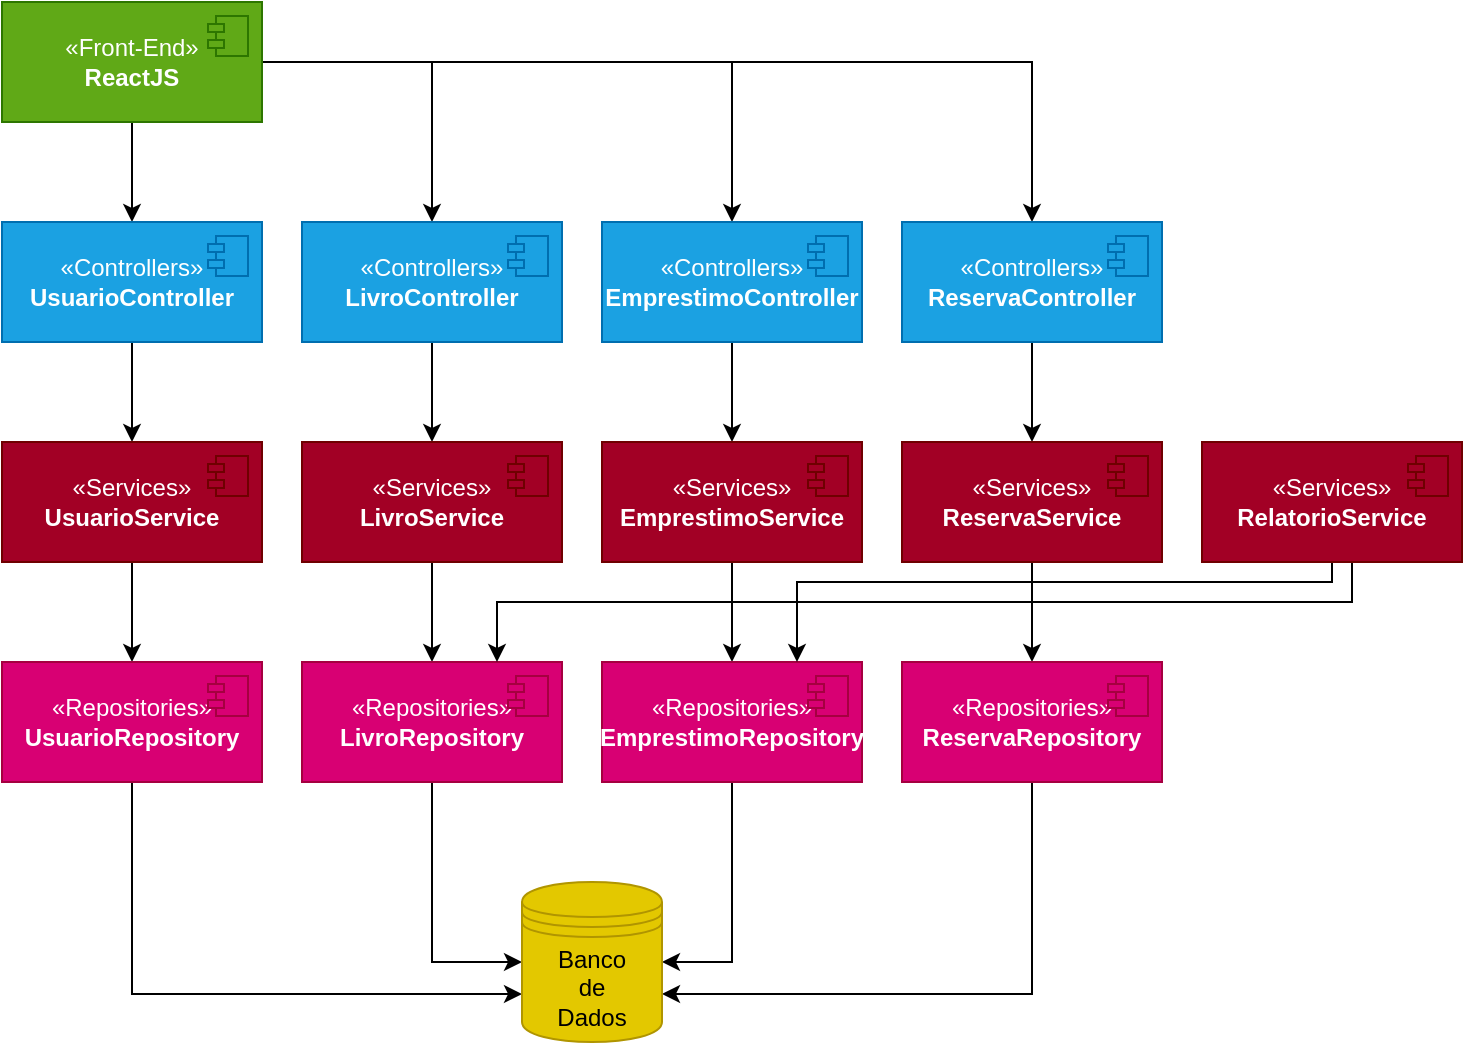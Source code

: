 <mxfile version="28.1.2">
  <diagram name="Página-1" id="z-Ayx0zKnFWMYeDXmUZF">
    <mxGraphModel dx="1043" dy="555" grid="1" gridSize="10" guides="1" tooltips="1" connect="1" arrows="1" fold="1" page="1" pageScale="1" pageWidth="827" pageHeight="1169" math="0" shadow="0">
      <root>
        <mxCell id="0" />
        <mxCell id="1" parent="0" />
        <mxCell id="s22BSp-2CHlA1629Z4m0-24" style="edgeStyle=orthogonalEdgeStyle;rounded=0;orthogonalLoop=1;jettySize=auto;html=1;entryX=0.5;entryY=0;entryDx=0;entryDy=0;" edge="1" parent="1" source="s22BSp-2CHlA1629Z4m0-14" target="s22BSp-2CHlA1629Z4m0-16">
          <mxGeometry relative="1" as="geometry" />
        </mxCell>
        <mxCell id="s22BSp-2CHlA1629Z4m0-25" style="edgeStyle=orthogonalEdgeStyle;rounded=0;orthogonalLoop=1;jettySize=auto;html=1;entryX=0.5;entryY=0;entryDx=0;entryDy=0;" edge="1" parent="1" source="s22BSp-2CHlA1629Z4m0-14" target="s22BSp-2CHlA1629Z4m0-18">
          <mxGeometry relative="1" as="geometry" />
        </mxCell>
        <mxCell id="s22BSp-2CHlA1629Z4m0-26" style="edgeStyle=orthogonalEdgeStyle;rounded=0;orthogonalLoop=1;jettySize=auto;html=1;" edge="1" parent="1" source="s22BSp-2CHlA1629Z4m0-14" target="s22BSp-2CHlA1629Z4m0-20">
          <mxGeometry relative="1" as="geometry" />
        </mxCell>
        <mxCell id="s22BSp-2CHlA1629Z4m0-27" style="edgeStyle=orthogonalEdgeStyle;rounded=0;orthogonalLoop=1;jettySize=auto;html=1;entryX=0.5;entryY=0;entryDx=0;entryDy=0;" edge="1" parent="1" source="s22BSp-2CHlA1629Z4m0-14" target="s22BSp-2CHlA1629Z4m0-22">
          <mxGeometry relative="1" as="geometry" />
        </mxCell>
        <mxCell id="s22BSp-2CHlA1629Z4m0-14" value="«Front-End»&lt;br&gt;&lt;b&gt;ReactJS&lt;/b&gt;" style="html=1;dropTarget=0;whiteSpace=wrap;fillColor=#60a917;fontColor=#ffffff;strokeColor=#2D7600;" vertex="1" parent="1">
          <mxGeometry x="50" y="110" width="130" height="60" as="geometry" />
        </mxCell>
        <mxCell id="s22BSp-2CHlA1629Z4m0-15" value="" style="shape=module;jettyWidth=8;jettyHeight=4;fillColor=#60a917;fontColor=#ffffff;strokeColor=#2D7600;" vertex="1" parent="s22BSp-2CHlA1629Z4m0-14">
          <mxGeometry x="1" width="20" height="20" relative="1" as="geometry">
            <mxPoint x="-27" y="7" as="offset" />
          </mxGeometry>
        </mxCell>
        <mxCell id="s22BSp-2CHlA1629Z4m0-38" style="edgeStyle=orthogonalEdgeStyle;rounded=0;orthogonalLoop=1;jettySize=auto;html=1;entryX=0.5;entryY=0;entryDx=0;entryDy=0;" edge="1" parent="1" source="s22BSp-2CHlA1629Z4m0-16" target="s22BSp-2CHlA1629Z4m0-30">
          <mxGeometry relative="1" as="geometry" />
        </mxCell>
        <mxCell id="s22BSp-2CHlA1629Z4m0-16" value="«Controllers»&lt;br&gt;&lt;b&gt;UsuarioController&lt;/b&gt;" style="html=1;dropTarget=0;whiteSpace=wrap;fillColor=#1ba1e2;fontColor=#ffffff;strokeColor=#006EAF;" vertex="1" parent="1">
          <mxGeometry x="50" y="220" width="130" height="60" as="geometry" />
        </mxCell>
        <mxCell id="s22BSp-2CHlA1629Z4m0-17" value="" style="shape=module;jettyWidth=8;jettyHeight=4;fillColor=#1ba1e2;fontColor=#ffffff;strokeColor=#006EAF;" vertex="1" parent="s22BSp-2CHlA1629Z4m0-16">
          <mxGeometry x="1" width="20" height="20" relative="1" as="geometry">
            <mxPoint x="-27" y="7" as="offset" />
          </mxGeometry>
        </mxCell>
        <mxCell id="s22BSp-2CHlA1629Z4m0-39" style="edgeStyle=orthogonalEdgeStyle;rounded=0;orthogonalLoop=1;jettySize=auto;html=1;entryX=0.5;entryY=0;entryDx=0;entryDy=0;" edge="1" parent="1" source="s22BSp-2CHlA1629Z4m0-18" target="s22BSp-2CHlA1629Z4m0-32">
          <mxGeometry relative="1" as="geometry" />
        </mxCell>
        <mxCell id="s22BSp-2CHlA1629Z4m0-18" value="«Controllers»&lt;br&gt;&lt;b&gt;LivroController&lt;/b&gt;" style="html=1;dropTarget=0;whiteSpace=wrap;fillColor=#1ba1e2;fontColor=#ffffff;strokeColor=#006EAF;" vertex="1" parent="1">
          <mxGeometry x="200" y="220" width="130" height="60" as="geometry" />
        </mxCell>
        <mxCell id="s22BSp-2CHlA1629Z4m0-19" value="" style="shape=module;jettyWidth=8;jettyHeight=4;fillColor=#1ba1e2;fontColor=#ffffff;strokeColor=#006EAF;" vertex="1" parent="s22BSp-2CHlA1629Z4m0-18">
          <mxGeometry x="1" width="20" height="20" relative="1" as="geometry">
            <mxPoint x="-27" y="7" as="offset" />
          </mxGeometry>
        </mxCell>
        <mxCell id="s22BSp-2CHlA1629Z4m0-41" style="edgeStyle=orthogonalEdgeStyle;rounded=0;orthogonalLoop=1;jettySize=auto;html=1;" edge="1" parent="1" source="s22BSp-2CHlA1629Z4m0-20" target="s22BSp-2CHlA1629Z4m0-34">
          <mxGeometry relative="1" as="geometry" />
        </mxCell>
        <mxCell id="s22BSp-2CHlA1629Z4m0-20" value="«Controllers»&lt;br&gt;&lt;b&gt;EmprestimoController&lt;/b&gt;" style="html=1;dropTarget=0;whiteSpace=wrap;fillColor=#1ba1e2;fontColor=#ffffff;strokeColor=#006EAF;" vertex="1" parent="1">
          <mxGeometry x="350" y="220" width="130" height="60" as="geometry" />
        </mxCell>
        <mxCell id="s22BSp-2CHlA1629Z4m0-21" value="" style="shape=module;jettyWidth=8;jettyHeight=4;fillColor=#1ba1e2;fontColor=#ffffff;strokeColor=#006EAF;" vertex="1" parent="s22BSp-2CHlA1629Z4m0-20">
          <mxGeometry x="1" width="20" height="20" relative="1" as="geometry">
            <mxPoint x="-27" y="7" as="offset" />
          </mxGeometry>
        </mxCell>
        <mxCell id="s22BSp-2CHlA1629Z4m0-42" style="edgeStyle=orthogonalEdgeStyle;rounded=0;orthogonalLoop=1;jettySize=auto;html=1;entryX=0.5;entryY=0;entryDx=0;entryDy=0;" edge="1" parent="1" source="s22BSp-2CHlA1629Z4m0-22" target="s22BSp-2CHlA1629Z4m0-36">
          <mxGeometry relative="1" as="geometry" />
        </mxCell>
        <mxCell id="s22BSp-2CHlA1629Z4m0-22" value="«Controllers»&lt;br&gt;&lt;b&gt;ReservaController&lt;/b&gt;" style="html=1;dropTarget=0;whiteSpace=wrap;fillColor=#1ba1e2;fontColor=#ffffff;strokeColor=#006EAF;" vertex="1" parent="1">
          <mxGeometry x="500" y="220" width="130" height="60" as="geometry" />
        </mxCell>
        <mxCell id="s22BSp-2CHlA1629Z4m0-23" value="" style="shape=module;jettyWidth=8;jettyHeight=4;fillColor=#1ba1e2;fontColor=#ffffff;strokeColor=#006EAF;" vertex="1" parent="s22BSp-2CHlA1629Z4m0-22">
          <mxGeometry x="1" width="20" height="20" relative="1" as="geometry">
            <mxPoint x="-27" y="7" as="offset" />
          </mxGeometry>
        </mxCell>
        <mxCell id="s22BSp-2CHlA1629Z4m0-52" style="edgeStyle=orthogonalEdgeStyle;rounded=0;orthogonalLoop=1;jettySize=auto;html=1;entryX=0.5;entryY=0;entryDx=0;entryDy=0;" edge="1" parent="1" source="s22BSp-2CHlA1629Z4m0-30" target="s22BSp-2CHlA1629Z4m0-44">
          <mxGeometry relative="1" as="geometry" />
        </mxCell>
        <mxCell id="s22BSp-2CHlA1629Z4m0-30" value="«Services»&lt;br&gt;&lt;b&gt;UsuarioService&lt;/b&gt;" style="html=1;dropTarget=0;whiteSpace=wrap;fillColor=#a20025;fontColor=#ffffff;strokeColor=#6F0000;" vertex="1" parent="1">
          <mxGeometry x="50" y="330" width="130" height="60" as="geometry" />
        </mxCell>
        <mxCell id="s22BSp-2CHlA1629Z4m0-31" value="" style="shape=module;jettyWidth=8;jettyHeight=4;fillColor=#a20025;fontColor=#ffffff;strokeColor=#6F0000;" vertex="1" parent="s22BSp-2CHlA1629Z4m0-30">
          <mxGeometry x="1" width="20" height="20" relative="1" as="geometry">
            <mxPoint x="-27" y="7" as="offset" />
          </mxGeometry>
        </mxCell>
        <mxCell id="s22BSp-2CHlA1629Z4m0-53" style="edgeStyle=orthogonalEdgeStyle;rounded=0;orthogonalLoop=1;jettySize=auto;html=1;entryX=0.5;entryY=0;entryDx=0;entryDy=0;" edge="1" parent="1" source="s22BSp-2CHlA1629Z4m0-32" target="s22BSp-2CHlA1629Z4m0-46">
          <mxGeometry relative="1" as="geometry" />
        </mxCell>
        <mxCell id="s22BSp-2CHlA1629Z4m0-32" value="«Services»&lt;br&gt;&lt;b&gt;LivroService&lt;/b&gt;" style="html=1;dropTarget=0;whiteSpace=wrap;fillColor=#a20025;fontColor=#ffffff;strokeColor=#6F0000;" vertex="1" parent="1">
          <mxGeometry x="200" y="330" width="130" height="60" as="geometry" />
        </mxCell>
        <mxCell id="s22BSp-2CHlA1629Z4m0-33" value="" style="shape=module;jettyWidth=8;jettyHeight=4;fillColor=#a20025;fontColor=#ffffff;strokeColor=#6F0000;" vertex="1" parent="s22BSp-2CHlA1629Z4m0-32">
          <mxGeometry x="1" width="20" height="20" relative="1" as="geometry">
            <mxPoint x="-27" y="7" as="offset" />
          </mxGeometry>
        </mxCell>
        <mxCell id="s22BSp-2CHlA1629Z4m0-56" style="edgeStyle=orthogonalEdgeStyle;rounded=0;orthogonalLoop=1;jettySize=auto;html=1;entryX=0.5;entryY=0;entryDx=0;entryDy=0;" edge="1" parent="1" source="s22BSp-2CHlA1629Z4m0-34" target="s22BSp-2CHlA1629Z4m0-48">
          <mxGeometry relative="1" as="geometry" />
        </mxCell>
        <mxCell id="s22BSp-2CHlA1629Z4m0-34" value="«Services»&lt;br&gt;&lt;b&gt;EmprestimoService&lt;/b&gt;" style="html=1;dropTarget=0;whiteSpace=wrap;fillColor=#a20025;fontColor=#ffffff;strokeColor=#6F0000;" vertex="1" parent="1">
          <mxGeometry x="350" y="330" width="130" height="60" as="geometry" />
        </mxCell>
        <mxCell id="s22BSp-2CHlA1629Z4m0-35" value="" style="shape=module;jettyWidth=8;jettyHeight=4;fillColor=#a20025;fontColor=#ffffff;strokeColor=#6F0000;" vertex="1" parent="s22BSp-2CHlA1629Z4m0-34">
          <mxGeometry x="1" width="20" height="20" relative="1" as="geometry">
            <mxPoint x="-27" y="7" as="offset" />
          </mxGeometry>
        </mxCell>
        <mxCell id="s22BSp-2CHlA1629Z4m0-57" style="edgeStyle=orthogonalEdgeStyle;rounded=0;orthogonalLoop=1;jettySize=auto;html=1;entryX=0.5;entryY=0;entryDx=0;entryDy=0;" edge="1" parent="1" source="s22BSp-2CHlA1629Z4m0-36" target="s22BSp-2CHlA1629Z4m0-50">
          <mxGeometry relative="1" as="geometry" />
        </mxCell>
        <mxCell id="s22BSp-2CHlA1629Z4m0-36" value="«Services»&lt;br&gt;&lt;b&gt;ReservaService&lt;/b&gt;" style="html=1;dropTarget=0;whiteSpace=wrap;fillColor=#a20025;fontColor=#ffffff;strokeColor=#6F0000;" vertex="1" parent="1">
          <mxGeometry x="500" y="330" width="130" height="60" as="geometry" />
        </mxCell>
        <mxCell id="s22BSp-2CHlA1629Z4m0-37" value="" style="shape=module;jettyWidth=8;jettyHeight=4;fillColor=#a20025;fontColor=#ffffff;strokeColor=#6F0000;" vertex="1" parent="s22BSp-2CHlA1629Z4m0-36">
          <mxGeometry x="1" width="20" height="20" relative="1" as="geometry">
            <mxPoint x="-27" y="7" as="offset" />
          </mxGeometry>
        </mxCell>
        <mxCell id="s22BSp-2CHlA1629Z4m0-71" style="edgeStyle=orthogonalEdgeStyle;rounded=0;orthogonalLoop=1;jettySize=auto;html=1;entryX=0;entryY=0.7;entryDx=0;entryDy=0;" edge="1" parent="1" source="s22BSp-2CHlA1629Z4m0-44" target="s22BSp-2CHlA1629Z4m0-60">
          <mxGeometry relative="1" as="geometry">
            <Array as="points">
              <mxPoint x="115" y="606" />
            </Array>
          </mxGeometry>
        </mxCell>
        <mxCell id="s22BSp-2CHlA1629Z4m0-44" value="«Repositories»&lt;br&gt;&lt;b&gt;UsuarioRepository&lt;/b&gt;" style="html=1;dropTarget=0;whiteSpace=wrap;fillColor=#d80073;fontColor=#ffffff;strokeColor=#A50040;" vertex="1" parent="1">
          <mxGeometry x="50" y="440" width="130" height="60" as="geometry" />
        </mxCell>
        <mxCell id="s22BSp-2CHlA1629Z4m0-45" value="" style="shape=module;jettyWidth=8;jettyHeight=4;fillColor=#d80073;fontColor=#ffffff;strokeColor=#A50040;" vertex="1" parent="s22BSp-2CHlA1629Z4m0-44">
          <mxGeometry x="1" width="20" height="20" relative="1" as="geometry">
            <mxPoint x="-27" y="7" as="offset" />
          </mxGeometry>
        </mxCell>
        <mxCell id="s22BSp-2CHlA1629Z4m0-70" style="edgeStyle=orthogonalEdgeStyle;rounded=0;orthogonalLoop=1;jettySize=auto;html=1;entryX=0;entryY=0.5;entryDx=0;entryDy=0;" edge="1" parent="1" source="s22BSp-2CHlA1629Z4m0-46" target="s22BSp-2CHlA1629Z4m0-60">
          <mxGeometry relative="1" as="geometry" />
        </mxCell>
        <mxCell id="s22BSp-2CHlA1629Z4m0-46" value="«Repositories»&lt;br&gt;&lt;b&gt;LivroRepository&lt;/b&gt;" style="html=1;dropTarget=0;whiteSpace=wrap;fillColor=#d80073;fontColor=#ffffff;strokeColor=#A50040;" vertex="1" parent="1">
          <mxGeometry x="200" y="440" width="130" height="60" as="geometry" />
        </mxCell>
        <mxCell id="s22BSp-2CHlA1629Z4m0-47" value="" style="shape=module;jettyWidth=8;jettyHeight=4;fillColor=#d80073;fontColor=#ffffff;strokeColor=#A50040;" vertex="1" parent="s22BSp-2CHlA1629Z4m0-46">
          <mxGeometry x="1" width="20" height="20" relative="1" as="geometry">
            <mxPoint x="-27" y="7" as="offset" />
          </mxGeometry>
        </mxCell>
        <mxCell id="s22BSp-2CHlA1629Z4m0-69" style="edgeStyle=orthogonalEdgeStyle;rounded=0;orthogonalLoop=1;jettySize=auto;html=1;entryX=1;entryY=0.5;entryDx=0;entryDy=0;" edge="1" parent="1" source="s22BSp-2CHlA1629Z4m0-48" target="s22BSp-2CHlA1629Z4m0-60">
          <mxGeometry relative="1" as="geometry" />
        </mxCell>
        <mxCell id="s22BSp-2CHlA1629Z4m0-48" value="«Repositories»&lt;br&gt;&lt;b&gt;EmprestimoRepository&lt;/b&gt;" style="html=1;dropTarget=0;whiteSpace=wrap;fillColor=#d80073;fontColor=#ffffff;strokeColor=#A50040;" vertex="1" parent="1">
          <mxGeometry x="350" y="440" width="130" height="60" as="geometry" />
        </mxCell>
        <mxCell id="s22BSp-2CHlA1629Z4m0-49" value="" style="shape=module;jettyWidth=8;jettyHeight=4;fillColor=#d80073;fontColor=#ffffff;strokeColor=#A50040;" vertex="1" parent="s22BSp-2CHlA1629Z4m0-48">
          <mxGeometry x="1" width="20" height="20" relative="1" as="geometry">
            <mxPoint x="-27" y="7" as="offset" />
          </mxGeometry>
        </mxCell>
        <mxCell id="s22BSp-2CHlA1629Z4m0-72" style="edgeStyle=orthogonalEdgeStyle;rounded=0;orthogonalLoop=1;jettySize=auto;html=1;entryX=1;entryY=0.7;entryDx=0;entryDy=0;" edge="1" parent="1" source="s22BSp-2CHlA1629Z4m0-50" target="s22BSp-2CHlA1629Z4m0-60">
          <mxGeometry relative="1" as="geometry">
            <Array as="points">
              <mxPoint x="565" y="606" />
            </Array>
          </mxGeometry>
        </mxCell>
        <mxCell id="s22BSp-2CHlA1629Z4m0-50" value="«Repositories»&lt;br&gt;&lt;b&gt;ReservaRepository&lt;/b&gt;" style="html=1;dropTarget=0;whiteSpace=wrap;fillColor=#d80073;fontColor=#ffffff;strokeColor=#A50040;" vertex="1" parent="1">
          <mxGeometry x="500" y="440" width="130" height="60" as="geometry" />
        </mxCell>
        <mxCell id="s22BSp-2CHlA1629Z4m0-51" value="" style="shape=module;jettyWidth=8;jettyHeight=4;fillColor=#d80073;fontColor=#ffffff;strokeColor=#A50040;" vertex="1" parent="s22BSp-2CHlA1629Z4m0-50">
          <mxGeometry x="1" width="20" height="20" relative="1" as="geometry">
            <mxPoint x="-27" y="7" as="offset" />
          </mxGeometry>
        </mxCell>
        <mxCell id="s22BSp-2CHlA1629Z4m0-58" style="edgeStyle=orthogonalEdgeStyle;rounded=0;orthogonalLoop=1;jettySize=auto;html=1;entryX=0.75;entryY=0;entryDx=0;entryDy=0;" edge="1" parent="1" source="s22BSp-2CHlA1629Z4m0-54" target="s22BSp-2CHlA1629Z4m0-48">
          <mxGeometry relative="1" as="geometry">
            <Array as="points">
              <mxPoint x="715" y="400" />
              <mxPoint x="448" y="400" />
            </Array>
          </mxGeometry>
        </mxCell>
        <mxCell id="s22BSp-2CHlA1629Z4m0-59" style="edgeStyle=orthogonalEdgeStyle;rounded=0;orthogonalLoop=1;jettySize=auto;html=1;entryX=0.75;entryY=0;entryDx=0;entryDy=0;" edge="1" parent="1" source="s22BSp-2CHlA1629Z4m0-54" target="s22BSp-2CHlA1629Z4m0-46">
          <mxGeometry relative="1" as="geometry">
            <Array as="points">
              <mxPoint x="725" y="410" />
              <mxPoint x="298" y="410" />
            </Array>
          </mxGeometry>
        </mxCell>
        <mxCell id="s22BSp-2CHlA1629Z4m0-54" value="«Services»&lt;br&gt;&lt;b&gt;RelatorioService&lt;/b&gt;" style="html=1;dropTarget=0;whiteSpace=wrap;fillColor=#a20025;fontColor=#ffffff;strokeColor=#6F0000;" vertex="1" parent="1">
          <mxGeometry x="650" y="330" width="130" height="60" as="geometry" />
        </mxCell>
        <mxCell id="s22BSp-2CHlA1629Z4m0-55" value="" style="shape=module;jettyWidth=8;jettyHeight=4;fillColor=#a20025;fontColor=#ffffff;strokeColor=#6F0000;" vertex="1" parent="s22BSp-2CHlA1629Z4m0-54">
          <mxGeometry x="1" width="20" height="20" relative="1" as="geometry">
            <mxPoint x="-27" y="7" as="offset" />
          </mxGeometry>
        </mxCell>
        <mxCell id="s22BSp-2CHlA1629Z4m0-60" value="Banco&lt;div&gt;de&lt;/div&gt;&lt;div&gt;Dados&lt;/div&gt;" style="shape=datastore;whiteSpace=wrap;html=1;fillColor=#e3c800;strokeColor=#B09500;fontColor=#000000;" vertex="1" parent="1">
          <mxGeometry x="310" y="550" width="70" height="80" as="geometry" />
        </mxCell>
      </root>
    </mxGraphModel>
  </diagram>
</mxfile>
